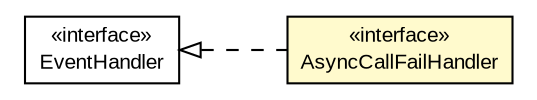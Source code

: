 #!/usr/local/bin/dot
#
# Class diagram 
# Generated by UMLGraph version R5_6-24-gf6e263 (http://www.umlgraph.org/)
#

digraph G {
	edge [fontname="arial",fontsize=10,labelfontname="arial",labelfontsize=10];
	node [fontname="arial",fontsize=10,shape=plaintext];
	nodesep=0.25;
	ranksep=0.5;
	rankdir=LR;
	// com.gwtplatform.mvp.client.proxy.AsyncCallFailHandler
	c135597 [label=<<table title="com.gwtplatform.mvp.client.proxy.AsyncCallFailHandler" border="0" cellborder="1" cellspacing="0" cellpadding="2" port="p" bgcolor="lemonChiffon" href="./AsyncCallFailHandler.html">
		<tr><td><table border="0" cellspacing="0" cellpadding="1">
<tr><td align="center" balign="center"> &#171;interface&#187; </td></tr>
<tr><td align="center" balign="center"> AsyncCallFailHandler </td></tr>
		</table></td></tr>
		</table>>, URL="./AsyncCallFailHandler.html", fontname="arial", fontcolor="black", fontsize=10.0];
	//com.gwtplatform.mvp.client.proxy.AsyncCallFailHandler implements com.google.gwt.event.shared.EventHandler
	c136051:p -> c135597:p [dir=back,arrowtail=empty,style=dashed];
	// com.google.gwt.event.shared.EventHandler
	c136051 [label=<<table title="com.google.gwt.event.shared.EventHandler" border="0" cellborder="1" cellspacing="0" cellpadding="2" port="p" href="http://google-web-toolkit.googlecode.com/svn/javadoc/latest/com/google/gwt/event/shared/EventHandler.html">
		<tr><td><table border="0" cellspacing="0" cellpadding="1">
<tr><td align="center" balign="center"> &#171;interface&#187; </td></tr>
<tr><td align="center" balign="center"> EventHandler </td></tr>
		</table></td></tr>
		</table>>, URL="http://google-web-toolkit.googlecode.com/svn/javadoc/latest/com/google/gwt/event/shared/EventHandler.html", fontname="arial", fontcolor="black", fontsize=10.0];
}

